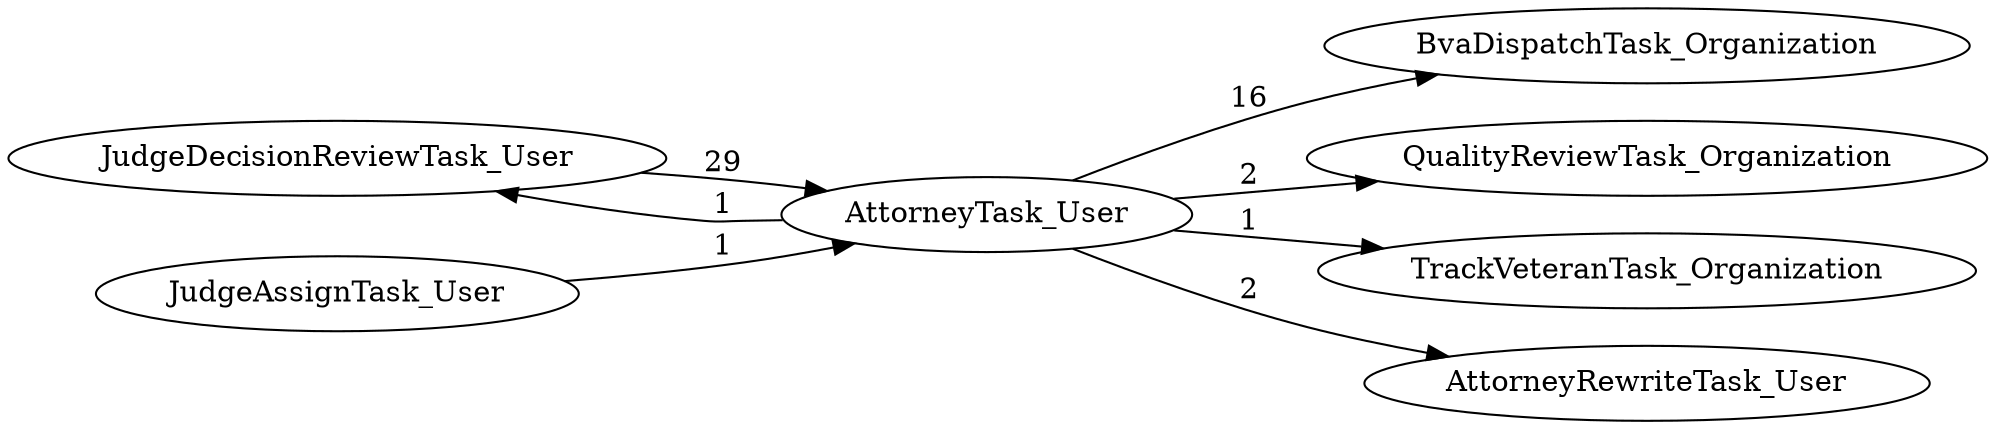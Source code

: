 digraph G {
rankdir="LR";
"JudgeDecisionReviewTask_User" -> "AttorneyTask_User" [label=29]
"AttorneyTask_User" -> "JudgeDecisionReviewTask_User" [label=1]
"AttorneyTask_User" -> "BvaDispatchTask_Organization" [label=16]
"AttorneyTask_User" -> "QualityReviewTask_Organization" [label=2]
"JudgeAssignTask_User" -> "AttorneyTask_User" [label=1]
"AttorneyTask_User" -> "TrackVeteranTask_Organization" [label=1]
"AttorneyTask_User" -> "AttorneyRewriteTask_User" [label=2]
}

